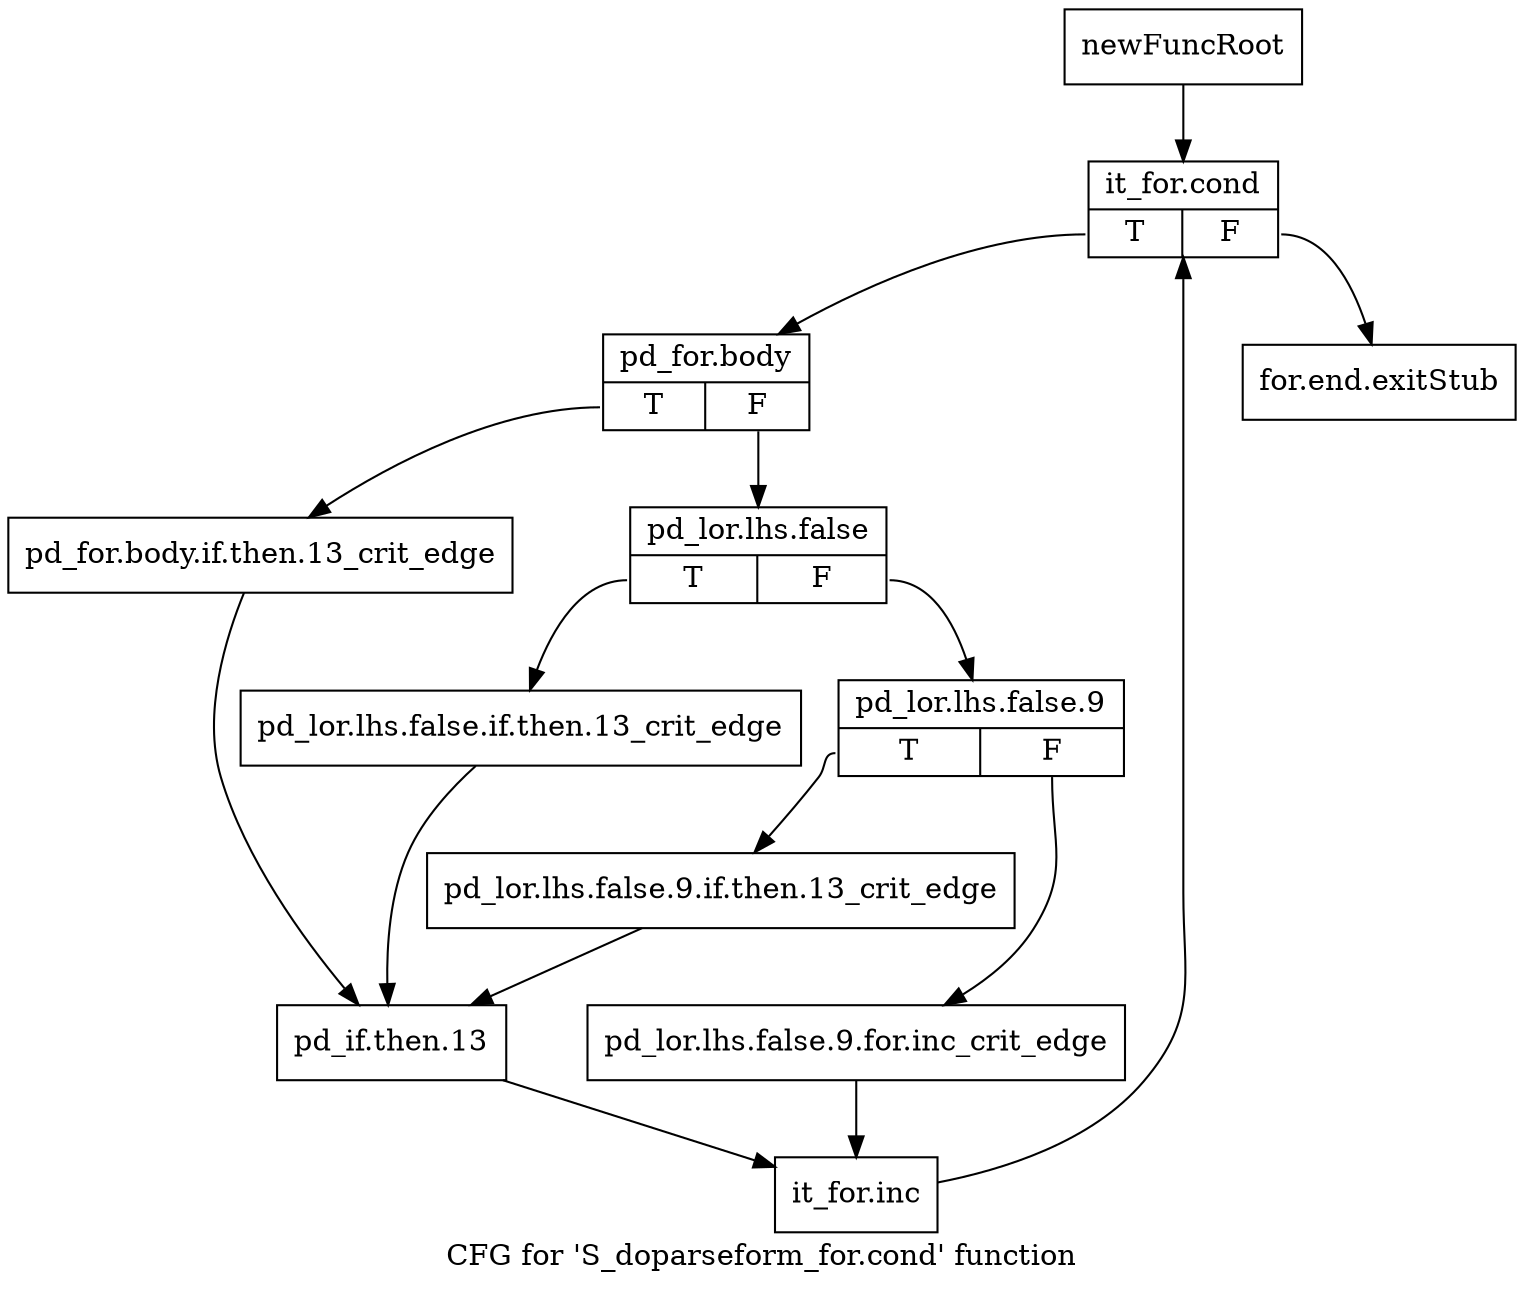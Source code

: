 digraph "CFG for 'S_doparseform_for.cond' function" {
	label="CFG for 'S_doparseform_for.cond' function";

	Node0x4f21e10 [shape=record,label="{newFuncRoot}"];
	Node0x4f21e10 -> Node0x4f21eb0;
	Node0x4f21e60 [shape=record,label="{for.end.exitStub}"];
	Node0x4f21eb0 [shape=record,label="{it_for.cond|{<s0>T|<s1>F}}"];
	Node0x4f21eb0:s0 -> Node0x4f21f00;
	Node0x4f21eb0:s1 -> Node0x4f21e60;
	Node0x4f21f00 [shape=record,label="{pd_for.body|{<s0>T|<s1>F}}"];
	Node0x4f21f00:s0 -> Node0x4f36dd0;
	Node0x4f21f00:s1 -> Node0x4f21f50;
	Node0x4f21f50 [shape=record,label="{pd_lor.lhs.false|{<s0>T|<s1>F}}"];
	Node0x4f21f50:s0 -> Node0x4f36d80;
	Node0x4f21f50:s1 -> Node0x4f21fa0;
	Node0x4f21fa0 [shape=record,label="{pd_lor.lhs.false.9|{<s0>T|<s1>F}}"];
	Node0x4f21fa0:s0 -> Node0x4f36d30;
	Node0x4f21fa0:s1 -> Node0x4f21ff0;
	Node0x4f21ff0 [shape=record,label="{pd_lor.lhs.false.9.for.inc_crit_edge}"];
	Node0x4f21ff0 -> Node0x4f36e70;
	Node0x4f36d30 [shape=record,label="{pd_lor.lhs.false.9.if.then.13_crit_edge}"];
	Node0x4f36d30 -> Node0x4f36e20;
	Node0x4f36d80 [shape=record,label="{pd_lor.lhs.false.if.then.13_crit_edge}"];
	Node0x4f36d80 -> Node0x4f36e20;
	Node0x4f36dd0 [shape=record,label="{pd_for.body.if.then.13_crit_edge}"];
	Node0x4f36dd0 -> Node0x4f36e20;
	Node0x4f36e20 [shape=record,label="{pd_if.then.13}"];
	Node0x4f36e20 -> Node0x4f36e70;
	Node0x4f36e70 [shape=record,label="{it_for.inc}"];
	Node0x4f36e70 -> Node0x4f21eb0;
}
